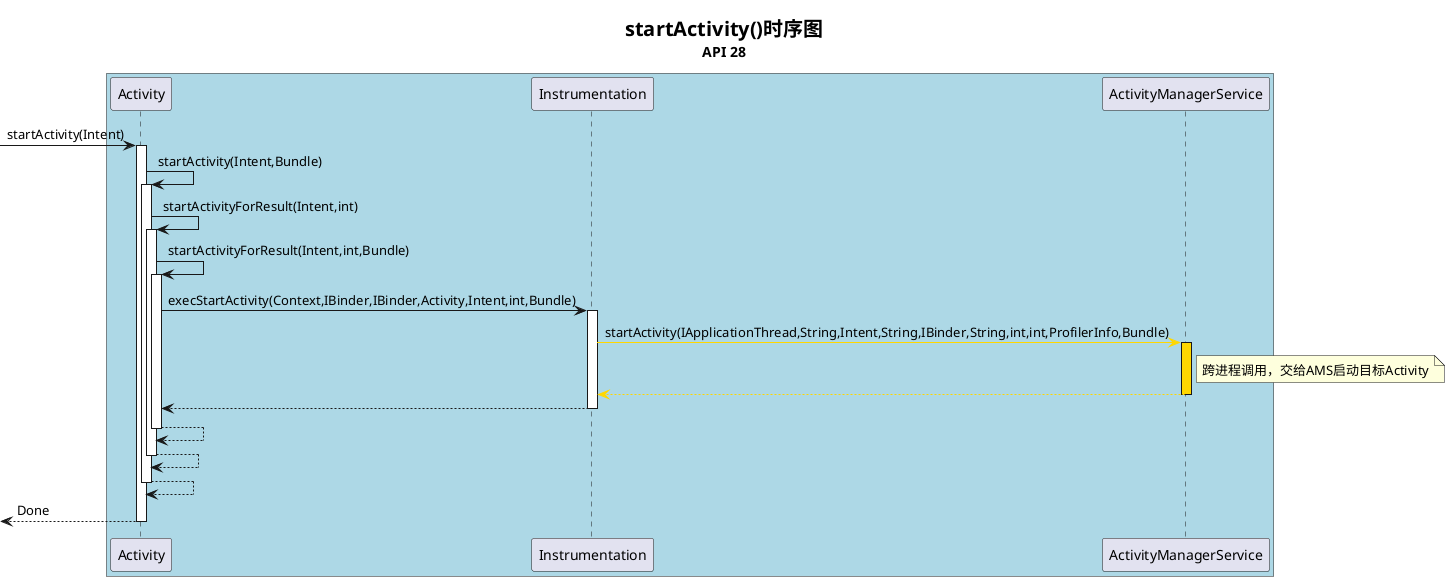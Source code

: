 @startuml
/'标题'/
title <size:20>startActivity()时序图</size>\nAPI 28 

box #LightBlue
participant Activity as A
participant Instrumentation as I
participant ActivityManagerService as AMS
end box

/'自动开启生命线'/
autoactivate on

[->A:startActivity(Intent)
A->A:startActivity(Intent,Bundle)
A->A:startActivityForResult(Intent,int)
A->A:startActivityForResult(Intent,int,Bundle)

/'7个参数'/
A->I:execStartActivity(Context,IBinder,IBinder,Activity,Intent,int,Bundle)

/'跨进程调用，交给AMS启动目标Activity'/
/'10个参数'/
I-[#gold]>AMS #gold:startActivity(IApplicationThread,String,Intent,String,IBinder,String,int,int,ProfilerInfo,Bundle)
Note right of AMS: 跨进程调用，交给AMS启动目标Activity
AMS--[#gold]>I

return

return
return
return
[<--A:Done

@enduml